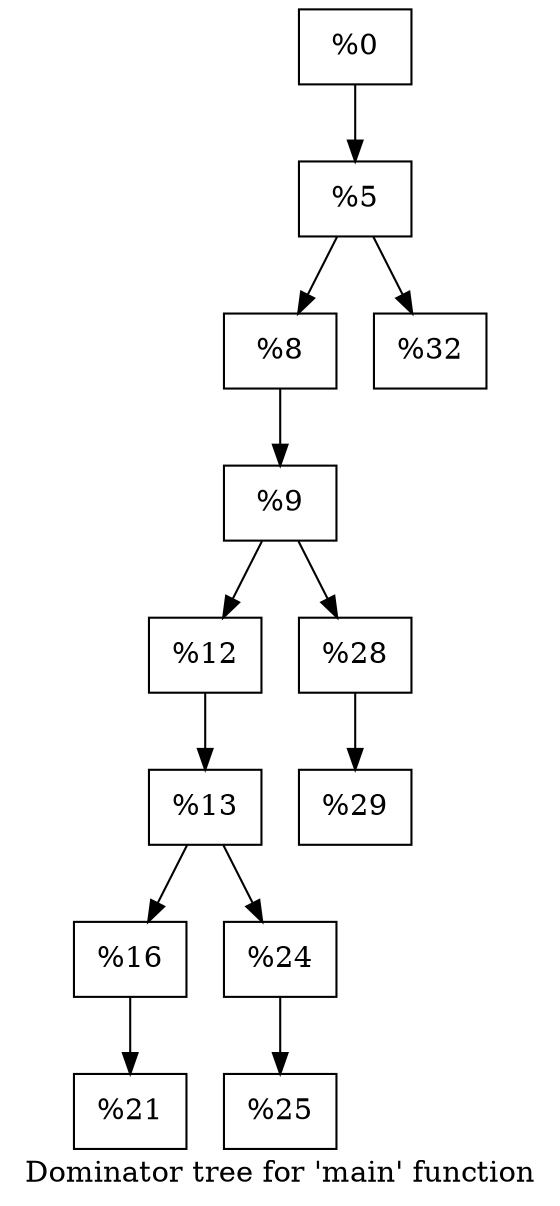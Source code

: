 digraph "Dominator tree for 'main' function" {
	label="Dominator tree for 'main' function";

	Node0x564c0315bac0 [shape=record,label="{%0 }"];
	Node0x564c0315bac0 -> Node0x564c0315bf30;
	Node0x564c0315bf30 [shape=record,label="{%5 }"];
	Node0x564c0315bf30 -> Node0x564c0315bf90;
	Node0x564c0315bf30 -> Node0x564c0315c350;
	Node0x564c0315bf90 [shape=record,label="{%8 }"];
	Node0x564c0315bf90 -> Node0x564c0315bff0;
	Node0x564c0315bff0 [shape=record,label="{%9 }"];
	Node0x564c0315bff0 -> Node0x564c0315c050;
	Node0x564c0315bff0 -> Node0x564c0315c290;
	Node0x564c0315c050 [shape=record,label="{%12 }"];
	Node0x564c0315c050 -> Node0x564c0315c0b0;
	Node0x564c0315c0b0 [shape=record,label="{%13 }"];
	Node0x564c0315c0b0 -> Node0x564c0315c110;
	Node0x564c0315c0b0 -> Node0x564c0315c1d0;
	Node0x564c0315c110 [shape=record,label="{%16 }"];
	Node0x564c0315c110 -> Node0x564c0315c170;
	Node0x564c0315c170 [shape=record,label="{%21 }"];
	Node0x564c0315c1d0 [shape=record,label="{%24 }"];
	Node0x564c0315c1d0 -> Node0x564c0315c230;
	Node0x564c0315c230 [shape=record,label="{%25 }"];
	Node0x564c0315c290 [shape=record,label="{%28 }"];
	Node0x564c0315c290 -> Node0x564c0315c2f0;
	Node0x564c0315c2f0 [shape=record,label="{%29 }"];
	Node0x564c0315c350 [shape=record,label="{%32 }"];
}
